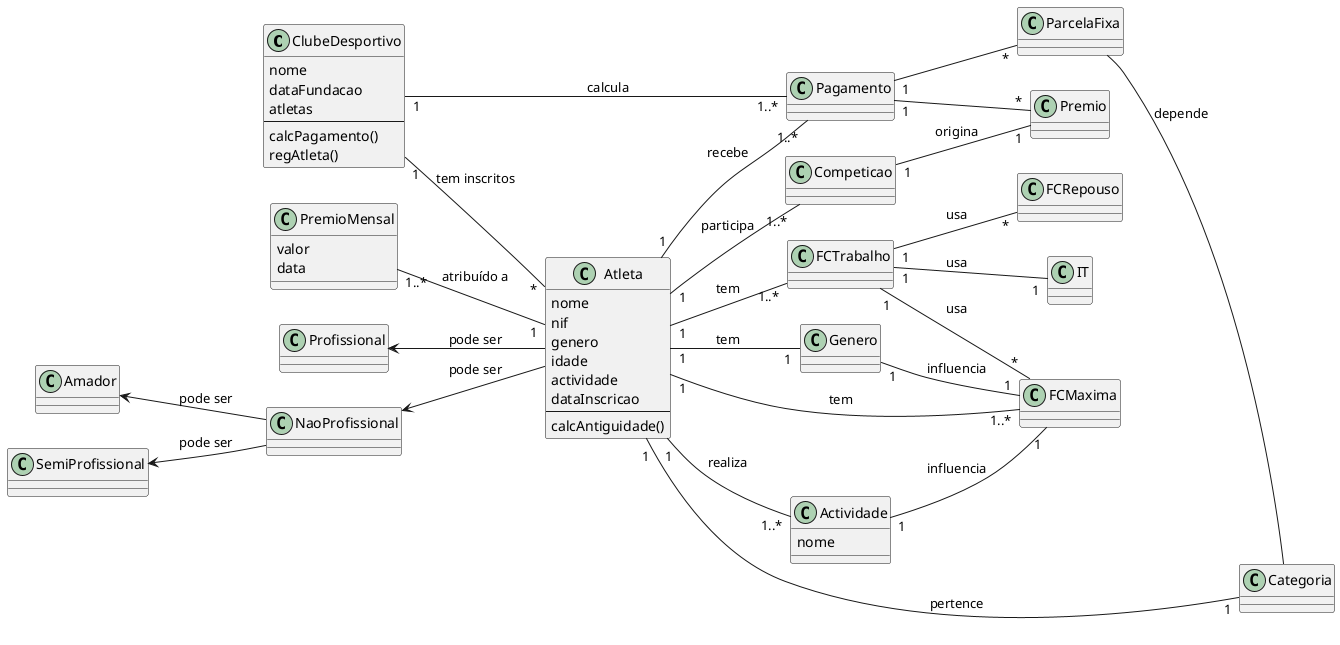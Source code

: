 @startuml
left to right direction

class ClubeDesportivo{
    nome
    dataFundacao
    atletas
    --
    calcPagamento()
    regAtleta()
}

class PremioMensal {
    valor
    data
}

class Competicao {

}

class Atleta{
    nome
    nif
    genero
    idade
    actividade
    dataInscricao
    --
    calcAntiguidade()
}

class Actividade{
    nome
}

class FCMaxima{
}

class FCTrabalho{
}

class FCRepouso {
}

class IT{

}
class Categoria {}

class Genero {
}

class Profissional {}

class NaoProfissional {}

class Amador {}

class SemiProfissional {}

class Pagamento {}

class ParcelaFixa {}


ClubeDesportivo"1"--"1..*"Pagamento: calcula
ClubeDesportivo"1" -- "*"Atleta: tem inscritos
Pagamento"1" -- "*" Premio
Pagamento "1" -- "*" ParcelaFixa
Atleta"1" -- "1..*"Pagamento: recebe
PremioMensal "1..*" -- "1"Atleta: atribuído a 
Atleta "1" -- "1..*" Competicao: participa
Competicao "1" -- "1" Premio: origina
Atleta "1" -- "1..*" Actividade: realiza
Actividade "1" -- "1" FCMaxima: influencia
FCTrabalho "1" -- "*" FCRepouso: usa
FCTrabalho "1" -- "*" FCMaxima: usa 
FCTrabalho "1" -- "1" IT: usa
Atleta "1" -- "1..*"FCTrabalho: tem
Atleta "1" -- "1..*" FCMaxima: tem
Atleta "1" -- "1" Categoria: pertence
Atleta "1" -- "1" Genero: tem
Genero "1" -- "1" FCMaxima: influencia
Profissional <-- Atleta: pode ser
NaoProfissional <-- Atleta: pode ser
SemiProfissional <-- NaoProfissional: pode ser
Amador <-- NaoProfissional: pode ser
ParcelaFixa -- Categoria: depende 


@enduml
